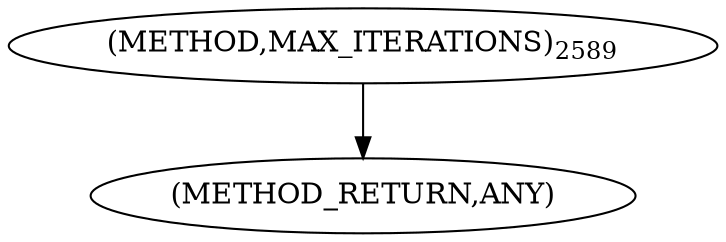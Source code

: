 digraph "MAX_ITERATIONS" {  
"100723" [label = <(METHOD,MAX_ITERATIONS)<SUB>2589</SUB>> ]
"100724" [label = <(METHOD_RETURN,ANY)> ]
  "100723" -> "100724" 
}
